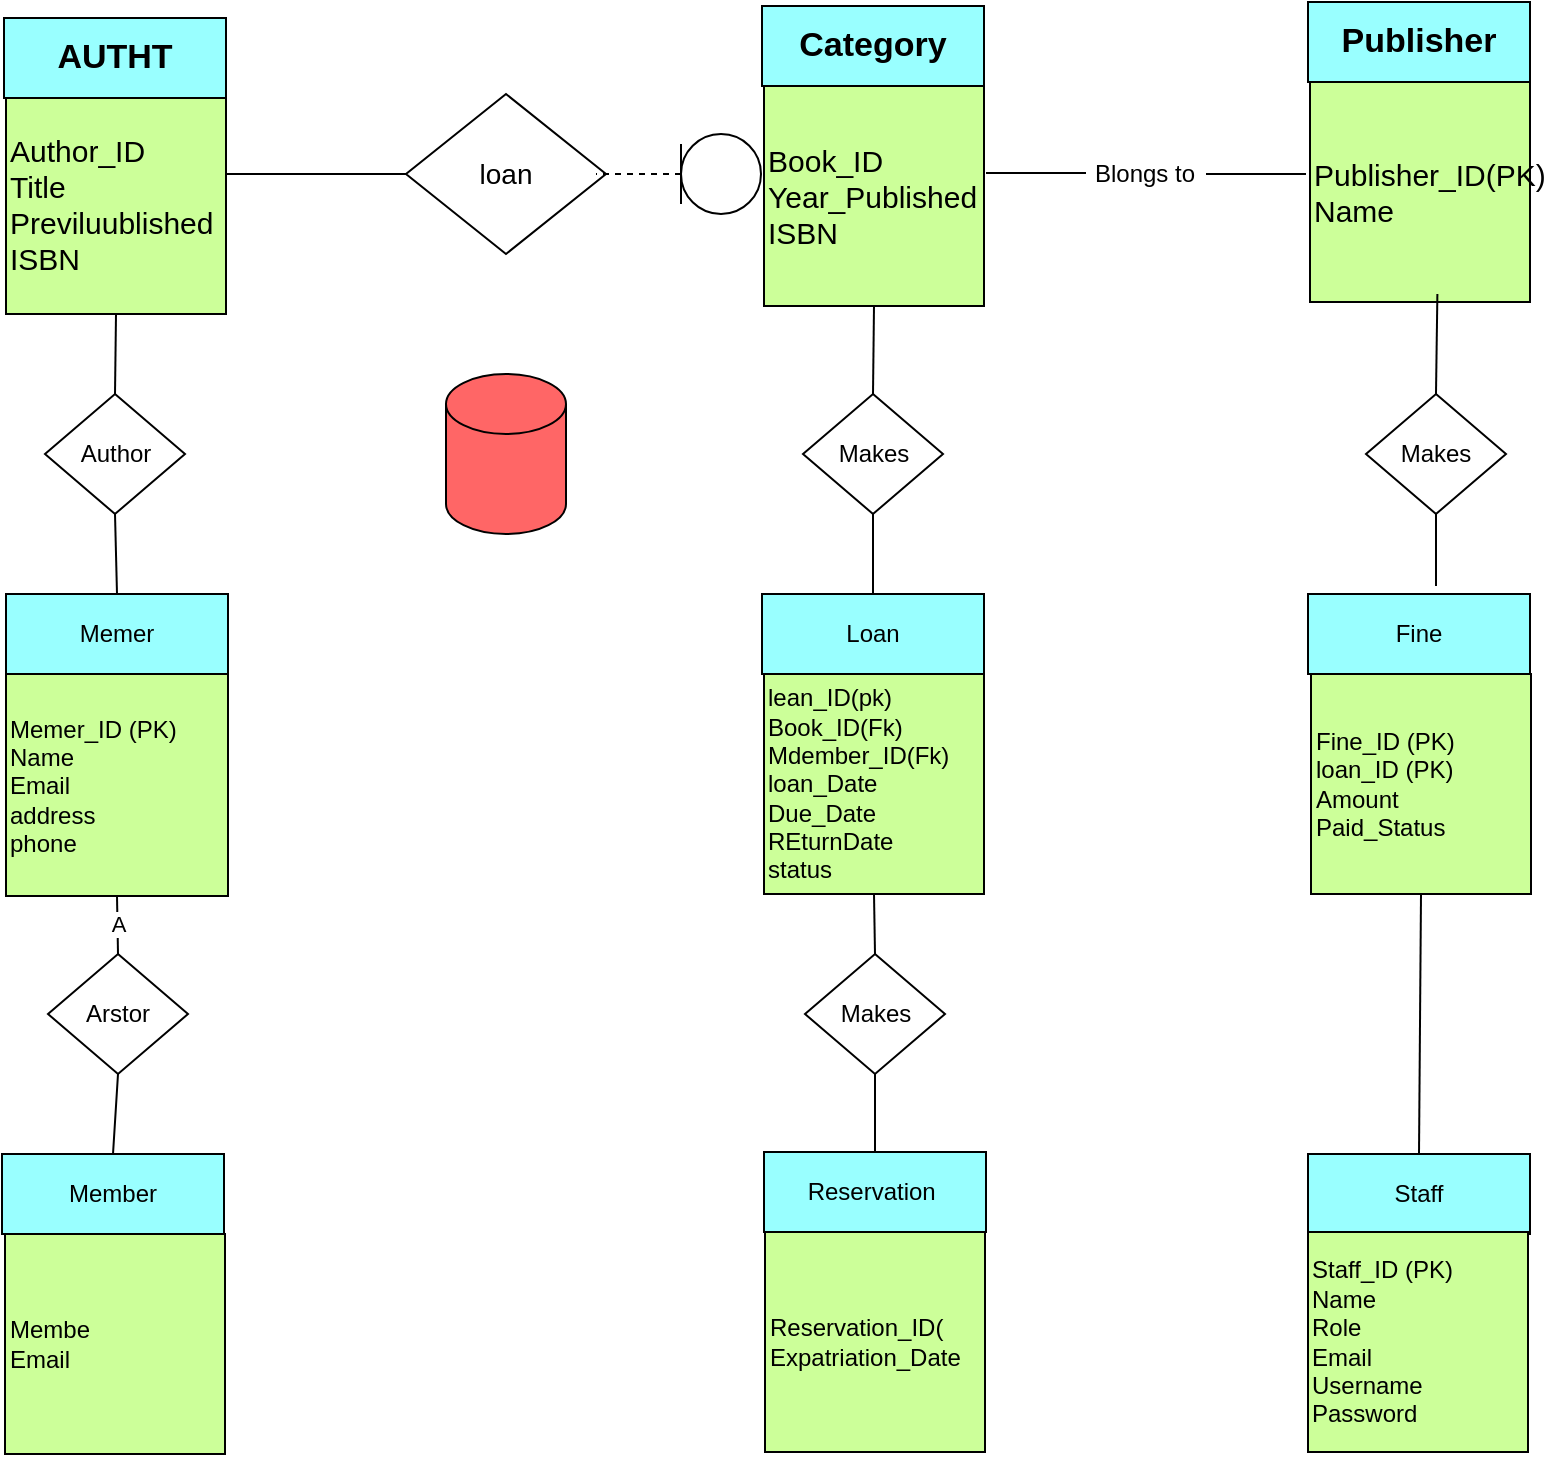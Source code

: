 <mxfile version="26.2.14">
  <diagram name="Page-1" id="FoEoWMVOJTnuln3-TEQc">
    <mxGraphModel dx="1025" dy="451" grid="1" gridSize="10" guides="1" tooltips="1" connect="1" arrows="1" fold="1" page="1" pageScale="1" pageWidth="850" pageHeight="1100" math="0" shadow="0">
      <root>
        <mxCell id="0" />
        <mxCell id="1" parent="0" />
        <mxCell id="AqOa6sonlPo9D2rfYCfu-1" value="&lt;font style=&quot;font-size: 14px;&quot;&gt;loan&lt;/font&gt;" style="rhombus;whiteSpace=wrap;html=1;" parent="1" vertex="1">
          <mxGeometry x="330" y="80" width="100" height="80" as="geometry" />
        </mxCell>
        <mxCell id="AqOa6sonlPo9D2rfYCfu-2" value="&lt;font style=&quot;font-size: 15px;&quot;&gt;Author_ID&lt;/font&gt;&lt;div&gt;&lt;font style=&quot;font-size: 15px;&quot;&gt;Title&lt;/font&gt;&lt;/div&gt;&lt;div&gt;&lt;font style=&quot;font-size: 15px;&quot;&gt;Previluublished&lt;/font&gt;&lt;/div&gt;&lt;div&gt;&lt;font style=&quot;font-size: 15px;&quot;&gt;ISBN&lt;/font&gt;&lt;/div&gt;" style="whiteSpace=wrap;html=1;aspect=fixed;align=left;fillColor=#CCFF99;" parent="1" vertex="1">
          <mxGeometry x="130" y="80" width="110" height="110" as="geometry" />
        </mxCell>
        <mxCell id="AqOa6sonlPo9D2rfYCfu-3" value="&lt;b&gt;&lt;font style=&quot;font-size: 17px;&quot;&gt;AUTHT&lt;/font&gt;&lt;/b&gt;" style="rounded=0;whiteSpace=wrap;html=1;fillColor=#99FFFF;" parent="1" vertex="1">
          <mxGeometry x="129" y="42" width="111" height="40" as="geometry" />
        </mxCell>
        <mxCell id="AqOa6sonlPo9D2rfYCfu-4" value="" style="endArrow=none;html=1;rounded=0;" parent="1" edge="1">
          <mxGeometry width="50" height="50" relative="1" as="geometry">
            <mxPoint x="240" y="120" as="sourcePoint" />
            <mxPoint x="330" y="120" as="targetPoint" />
            <Array as="points">
              <mxPoint x="300" y="120" />
            </Array>
          </mxGeometry>
        </mxCell>
        <mxCell id="AqOa6sonlPo9D2rfYCfu-5" value="" style="shape=umlLifeline;perimeter=lifelinePerimeter;whiteSpace=wrap;html=1;container=1;dropTarget=0;collapsible=0;recursiveResize=0;outlineConnect=0;portConstraint=eastwest;newEdgeStyle={&quot;curved&quot;:0,&quot;rounded&quot;:0};participant=umlEntity;rotation=90;size=40;" parent="1" vertex="1">
          <mxGeometry x="446.25" y="78.75" width="40" height="82.5" as="geometry" />
        </mxCell>
        <mxCell id="AqOa6sonlPo9D2rfYCfu-6" value="&lt;span style=&quot;font-size: 15px;&quot;&gt;Book_ID&lt;/span&gt;&lt;div&gt;&lt;span style=&quot;font-size: 15px;&quot;&gt;Year_Published&lt;/span&gt;&lt;/div&gt;&lt;div&gt;&lt;span style=&quot;font-size: 15px;&quot;&gt;ISBN&lt;/span&gt;&lt;/div&gt;" style="whiteSpace=wrap;html=1;aspect=fixed;align=left;fillColor=#CCFF99;" parent="1" vertex="1">
          <mxGeometry x="509" y="76" width="110" height="110" as="geometry" />
        </mxCell>
        <mxCell id="AqOa6sonlPo9D2rfYCfu-7" value="&lt;span style=&quot;font-size: 17px;&quot;&gt;&lt;b&gt;Category&lt;/b&gt;&lt;/span&gt;" style="rounded=0;whiteSpace=wrap;html=1;fillColor=#99FFFF;" parent="1" vertex="1">
          <mxGeometry x="508" y="36" width="111" height="40" as="geometry" />
        </mxCell>
        <mxCell id="heS-apC7RwUpxdM9aNpH-1" value="" style="shape=cylinder3;whiteSpace=wrap;html=1;boundedLbl=1;backgroundOutline=1;size=15;fillColor=#FF6666;" parent="1" vertex="1">
          <mxGeometry x="350" y="220" width="60" height="80" as="geometry" />
        </mxCell>
        <mxCell id="B1uiYq23eyl5VwNpWCAt-1" value="" style="endArrow=none;html=1;rounded=0;" parent="1" edge="1">
          <mxGeometry width="50" height="50" relative="1" as="geometry">
            <mxPoint x="620" y="119.5" as="sourcePoint" />
            <mxPoint x="670" y="119.5" as="targetPoint" />
          </mxGeometry>
        </mxCell>
        <mxCell id="B1uiYq23eyl5VwNpWCAt-2" value="Blongs to" style="text;html=1;align=center;verticalAlign=middle;resizable=0;points=[];autosize=1;strokeColor=none;fillColor=none;" parent="1" vertex="1">
          <mxGeometry x="664" y="105" width="70" height="30" as="geometry" />
        </mxCell>
        <mxCell id="B1uiYq23eyl5VwNpWCAt-3" value="" style="endArrow=none;html=1;rounded=0;" parent="1" edge="1">
          <mxGeometry width="50" height="50" relative="1" as="geometry">
            <mxPoint x="730" y="120" as="sourcePoint" />
            <mxPoint x="780" y="120" as="targetPoint" />
          </mxGeometry>
        </mxCell>
        <mxCell id="B1uiYq23eyl5VwNpWCAt-4" value="&lt;span style=&quot;font-size: 15px;&quot;&gt;Publisher_ID(PK)&lt;/span&gt;&lt;div&gt;&lt;span style=&quot;font-size: 15px;&quot;&gt;Name&lt;/span&gt;&lt;/div&gt;" style="whiteSpace=wrap;html=1;aspect=fixed;align=left;fillColor=#CCFF99;" parent="1" vertex="1">
          <mxGeometry x="782" y="74" width="110" height="110" as="geometry" />
        </mxCell>
        <mxCell id="B1uiYq23eyl5VwNpWCAt-5" value="&lt;span style=&quot;font-size: 17px;&quot;&gt;&lt;b&gt;Publisher&lt;/b&gt;&lt;/span&gt;" style="rounded=0;whiteSpace=wrap;html=1;fillColor=#99FFFF;" parent="1" vertex="1">
          <mxGeometry x="781" y="34" width="111" height="40" as="geometry" />
        </mxCell>
        <mxCell id="EL94iSqlh3Zu_l04_MkY-1" value="Memer" style="rounded=0;whiteSpace=wrap;html=1;fillColor=#99FFFF;" parent="1" vertex="1">
          <mxGeometry x="130" y="330" width="111" height="40" as="geometry" />
        </mxCell>
        <mxCell id="EL94iSqlh3Zu_l04_MkY-2" value="Author" style="rhombus;whiteSpace=wrap;html=1;" parent="1" vertex="1">
          <mxGeometry x="149.5" y="230" width="70" height="60" as="geometry" />
        </mxCell>
        <mxCell id="EL94iSqlh3Zu_l04_MkY-3" value="Memer_ID (PK)&lt;div&gt;Name&lt;/div&gt;&lt;div&gt;Email&lt;/div&gt;&lt;div&gt;address&lt;/div&gt;&lt;div&gt;phone&lt;/div&gt;" style="whiteSpace=wrap;html=1;aspect=fixed;align=left;fillColor=#CCFF99;" parent="1" vertex="1">
          <mxGeometry x="130" y="370" width="111" height="111" as="geometry" />
        </mxCell>
        <mxCell id="EL94iSqlh3Zu_l04_MkY-4" value="Member" style="rounded=0;whiteSpace=wrap;html=1;fillColor=#99FFFF;" parent="1" vertex="1">
          <mxGeometry x="128" y="610" width="111" height="40" as="geometry" />
        </mxCell>
        <mxCell id="EL94iSqlh3Zu_l04_MkY-5" value="Membe&lt;div&gt;Email&lt;/div&gt;" style="whiteSpace=wrap;html=1;aspect=fixed;align=left;fillColor=#CCFF99;" parent="1" vertex="1">
          <mxGeometry x="129.5" y="650" width="110" height="110" as="geometry" />
        </mxCell>
        <mxCell id="EL94iSqlh3Zu_l04_MkY-6" value="Arstor" style="rhombus;whiteSpace=wrap;html=1;" parent="1" vertex="1">
          <mxGeometry x="151" y="510" width="70" height="60" as="geometry" />
        </mxCell>
        <mxCell id="EL94iSqlh3Zu_l04_MkY-8" value="" style="endArrow=none;html=1;rounded=0;exitX=0.5;exitY=1;exitDx=0;exitDy=0;entryX=0.5;entryY=0;entryDx=0;entryDy=0;" parent="1" source="AqOa6sonlPo9D2rfYCfu-2" target="EL94iSqlh3Zu_l04_MkY-2" edge="1">
          <mxGeometry width="50" height="50" relative="1" as="geometry">
            <mxPoint x="241" y="220" as="sourcePoint" />
            <mxPoint x="331" y="220" as="targetPoint" />
            <Array as="points" />
          </mxGeometry>
        </mxCell>
        <mxCell id="EL94iSqlh3Zu_l04_MkY-9" value="" style="endArrow=none;html=1;rounded=0;entryX=0.579;entryY=0.964;entryDx=0;entryDy=0;exitX=0.5;exitY=0;exitDx=0;exitDy=0;entryPerimeter=0;" parent="1" source="EL94iSqlh3Zu_l04_MkY-15" target="B1uiYq23eyl5VwNpWCAt-4" edge="1">
          <mxGeometry width="50" height="50" relative="1" as="geometry">
            <mxPoint x="600" y="470" as="sourcePoint" />
            <mxPoint x="670" y="460" as="targetPoint" />
            <Array as="points" />
          </mxGeometry>
        </mxCell>
        <mxCell id="EL94iSqlh3Zu_l04_MkY-10" value="" style="endArrow=none;html=1;rounded=0;exitX=0.5;exitY=1;exitDx=0;exitDy=0;entryX=0.5;entryY=0;entryDx=0;entryDy=0;" parent="1" source="EL94iSqlh3Zu_l04_MkY-2" target="EL94iSqlh3Zu_l04_MkY-1" edge="1">
          <mxGeometry width="50" height="50" relative="1" as="geometry">
            <mxPoint x="290" y="250" as="sourcePoint" />
            <mxPoint x="360" y="240" as="targetPoint" />
            <Array as="points" />
          </mxGeometry>
        </mxCell>
        <mxCell id="EL94iSqlh3Zu_l04_MkY-11" value="A" style="endArrow=none;html=1;rounded=0;exitX=0.5;exitY=1;exitDx=0;exitDy=0;entryX=0.5;entryY=0;entryDx=0;entryDy=0;" parent="1" source="EL94iSqlh3Zu_l04_MkY-3" target="EL94iSqlh3Zu_l04_MkY-6" edge="1">
          <mxGeometry width="50" height="50" relative="1" as="geometry">
            <mxPoint x="310" y="565" as="sourcePoint" />
            <mxPoint x="380" y="555" as="targetPoint" />
            <Array as="points" />
          </mxGeometry>
        </mxCell>
        <mxCell id="EL94iSqlh3Zu_l04_MkY-12" value="" style="endArrow=none;html=1;rounded=0;exitX=0.5;exitY=1;exitDx=0;exitDy=0;entryX=0.5;entryY=0;entryDx=0;entryDy=0;" parent="1" source="EL94iSqlh3Zu_l04_MkY-6" target="EL94iSqlh3Zu_l04_MkY-4" edge="1">
          <mxGeometry width="50" height="50" relative="1" as="geometry">
            <mxPoint x="310" y="565" as="sourcePoint" />
            <mxPoint x="380" y="555" as="targetPoint" />
            <Array as="points" />
          </mxGeometry>
        </mxCell>
        <mxCell id="EL94iSqlh3Zu_l04_MkY-13" value="Fine" style="rounded=0;whiteSpace=wrap;html=1;fillColor=#99FFFF;" parent="1" vertex="1">
          <mxGeometry x="781" y="330" width="111" height="40" as="geometry" />
        </mxCell>
        <mxCell id="EL94iSqlh3Zu_l04_MkY-14" value="Fine_ID (PK)&lt;div&gt;loan_ID (PK)&lt;/div&gt;&lt;div&gt;Amount&lt;/div&gt;&lt;div&gt;Paid_Status&lt;/div&gt;" style="whiteSpace=wrap;html=1;aspect=fixed;align=left;fillColor=#CCFF99;" parent="1" vertex="1">
          <mxGeometry x="782.5" y="370" width="110" height="110" as="geometry" />
        </mxCell>
        <mxCell id="EL94iSqlh3Zu_l04_MkY-15" value="Makes" style="rhombus;whiteSpace=wrap;html=1;" parent="1" vertex="1">
          <mxGeometry x="810" y="230" width="70" height="60" as="geometry" />
        </mxCell>
        <mxCell id="EL94iSqlh3Zu_l04_MkY-16" value="" style="endArrow=none;html=1;rounded=0;entryX=0.5;entryY=1;entryDx=0;entryDy=0;" parent="1" target="EL94iSqlh3Zu_l04_MkY-15" edge="1">
          <mxGeometry width="50" height="50" relative="1" as="geometry">
            <mxPoint x="845" y="326" as="sourcePoint" />
            <mxPoint x="734" y="299.5" as="targetPoint" />
            <Array as="points" />
          </mxGeometry>
        </mxCell>
        <mxCell id="EL94iSqlh3Zu_l04_MkY-17" value="Staff" style="rounded=0;whiteSpace=wrap;html=1;fillColor=#99FFFF;" parent="1" vertex="1">
          <mxGeometry x="781" y="610" width="111" height="40" as="geometry" />
        </mxCell>
        <mxCell id="EL94iSqlh3Zu_l04_MkY-18" value="Staff_ID (PK)&lt;div&gt;Name&lt;/div&gt;&lt;div&gt;Role&lt;/div&gt;&lt;div&gt;Email&lt;/div&gt;&lt;div&gt;Username&lt;/div&gt;&lt;div&gt;Password&lt;/div&gt;" style="whiteSpace=wrap;html=1;aspect=fixed;align=left;fillColor=#CCFF99;" parent="1" vertex="1">
          <mxGeometry x="781" y="649" width="110" height="110" as="geometry" />
        </mxCell>
        <mxCell id="EL94iSqlh3Zu_l04_MkY-19" value="" style="endArrow=none;html=1;rounded=0;exitX=0.5;exitY=1;exitDx=0;exitDy=0;entryX=0.5;entryY=0;entryDx=0;entryDy=0;" parent="1" source="EL94iSqlh3Zu_l04_MkY-14" target="EL94iSqlh3Zu_l04_MkY-17" edge="1">
          <mxGeometry width="50" height="50" relative="1" as="geometry">
            <mxPoint x="890" y="520" as="sourcePoint" />
            <mxPoint x="990" y="510" as="targetPoint" />
            <Array as="points" />
          </mxGeometry>
        </mxCell>
        <mxCell id="r23-rb_sF9-1-wGjHm8x-1" value="Loan" style="rounded=0;whiteSpace=wrap;html=1;fillColor=#99FFFF;" vertex="1" parent="1">
          <mxGeometry x="508" y="330" width="111" height="40" as="geometry" />
        </mxCell>
        <mxCell id="r23-rb_sF9-1-wGjHm8x-2" value="lean_ID(pk)&lt;div&gt;Book_ID(Fk)&lt;/div&gt;&lt;div&gt;Mdember_ID(Fk)&lt;/div&gt;&lt;div&gt;loan_Date&lt;/div&gt;&lt;div&gt;Due_Date&lt;/div&gt;&lt;div&gt;REturnDate&lt;/div&gt;&lt;div&gt;status&lt;/div&gt;" style="whiteSpace=wrap;html=1;aspect=fixed;align=left;fillColor=#CCFF99;" vertex="1" parent="1">
          <mxGeometry x="509" y="370" width="110" height="110" as="geometry" />
        </mxCell>
        <mxCell id="r23-rb_sF9-1-wGjHm8x-3" value="Reservation&amp;nbsp;" style="rounded=0;whiteSpace=wrap;html=1;fillColor=#99FFFF;" vertex="1" parent="1">
          <mxGeometry x="509" y="609" width="111" height="40" as="geometry" />
        </mxCell>
        <mxCell id="r23-rb_sF9-1-wGjHm8x-4" value="Reservation_ID(&lt;div&gt;Expatriation_Date&lt;/div&gt;" style="whiteSpace=wrap;html=1;aspect=fixed;align=left;fillColor=#CCFF99;" vertex="1" parent="1">
          <mxGeometry x="509.5" y="649" width="110" height="110" as="geometry" />
        </mxCell>
        <mxCell id="r23-rb_sF9-1-wGjHm8x-5" value="Makes" style="rhombus;whiteSpace=wrap;html=1;" vertex="1" parent="1">
          <mxGeometry x="528.5" y="230" width="70" height="60" as="geometry" />
        </mxCell>
        <mxCell id="r23-rb_sF9-1-wGjHm8x-6" value="" style="endArrow=none;html=1;rounded=0;entryX=0.5;entryY=1;entryDx=0;entryDy=0;exitX=0.5;exitY=0;exitDx=0;exitDy=0;" edge="1" parent="1" source="r23-rb_sF9-1-wGjHm8x-5" target="AqOa6sonlPo9D2rfYCfu-6">
          <mxGeometry width="50" height="50" relative="1" as="geometry">
            <mxPoint x="855" y="240" as="sourcePoint" />
            <mxPoint x="856" y="190" as="targetPoint" />
            <Array as="points" />
          </mxGeometry>
        </mxCell>
        <mxCell id="r23-rb_sF9-1-wGjHm8x-7" value="" style="endArrow=none;html=1;rounded=0;entryX=0.5;entryY=0;entryDx=0;entryDy=0;exitX=0.5;exitY=1;exitDx=0;exitDy=0;" edge="1" parent="1" source="r23-rb_sF9-1-wGjHm8x-5" target="r23-rb_sF9-1-wGjHm8x-1">
          <mxGeometry width="50" height="50" relative="1" as="geometry">
            <mxPoint x="574" y="240" as="sourcePoint" />
            <mxPoint x="574" y="196" as="targetPoint" />
            <Array as="points" />
          </mxGeometry>
        </mxCell>
        <mxCell id="r23-rb_sF9-1-wGjHm8x-8" value="" style="endArrow=none;html=1;rounded=0;exitX=0.5;exitY=1;exitDx=0;exitDy=0;entryX=0.5;entryY=0;entryDx=0;entryDy=0;" edge="1" parent="1" source="r23-rb_sF9-1-wGjHm8x-2" target="r23-rb_sF9-1-wGjHm8x-10">
          <mxGeometry width="50" height="50" relative="1" as="geometry">
            <mxPoint x="848" y="490" as="sourcePoint" />
            <mxPoint x="580" y="500" as="targetPoint" />
            <Array as="points" />
          </mxGeometry>
        </mxCell>
        <mxCell id="r23-rb_sF9-1-wGjHm8x-9" value="" style="endArrow=none;html=1;rounded=0;exitX=0.5;exitY=1;exitDx=0;exitDy=0;entryX=0.5;entryY=0;entryDx=0;entryDy=0;" edge="1" parent="1" source="r23-rb_sF9-1-wGjHm8x-10" target="r23-rb_sF9-1-wGjHm8x-3">
          <mxGeometry width="50" height="50" relative="1" as="geometry">
            <mxPoint x="580" y="570" as="sourcePoint" />
            <mxPoint x="574" y="619" as="targetPoint" />
            <Array as="points" />
          </mxGeometry>
        </mxCell>
        <mxCell id="r23-rb_sF9-1-wGjHm8x-10" value="Makes" style="rhombus;whiteSpace=wrap;html=1;" vertex="1" parent="1">
          <mxGeometry x="529.5" y="510" width="70" height="60" as="geometry" />
        </mxCell>
      </root>
    </mxGraphModel>
  </diagram>
</mxfile>
